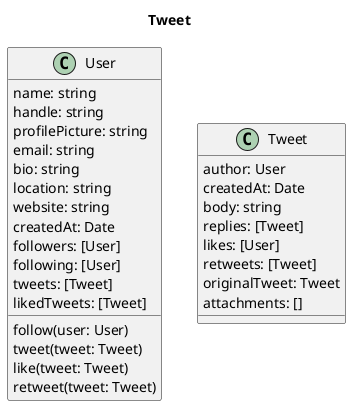 @startuml
Title: Tweet

class User{
    name: string
    handle: string
    profilePicture: string
    email: string
    bio: string
    location: string
    website: string
    createdAt: Date
    followers: [User]
    following: [User]
    tweets: [Tweet]
    likedTweets: [Tweet]

    follow(user: User)
    tweet(tweet: Tweet)
    like(tweet: Tweet)
    retweet(tweet: Tweet)
}

class Tweet {
    author: User
    createdAt: Date
    body: string
    replies: [Tweet]
    likes: [User]
    retweets: [Tweet]
    originalTweet: Tweet
    attachments: []
}

@enduml